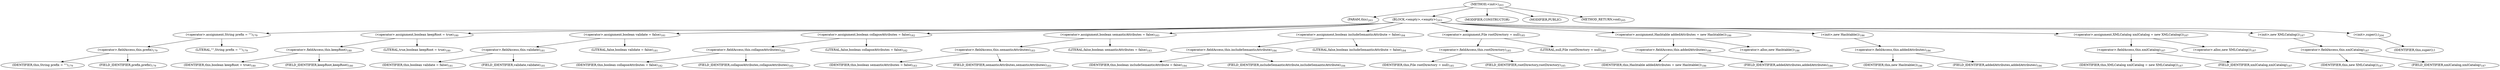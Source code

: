 digraph "&lt;init&gt;" {  
"162" [label = <(METHOD,&lt;init&gt;)<SUB>203</SUB>> ]
"4" [label = <(PARAM,this)<SUB>203</SUB>> ]
"163" [label = <(BLOCK,&lt;empty&gt;,&lt;empty&gt;)<SUB>203</SUB>> ]
"164" [label = <(&lt;operator&gt;.assignment,String prefix = &quot;&quot;)<SUB>179</SUB>> ]
"165" [label = <(&lt;operator&gt;.fieldAccess,this.prefix)<SUB>179</SUB>> ]
"166" [label = <(IDENTIFIER,this,String prefix = &quot;&quot;)<SUB>179</SUB>> ]
"167" [label = <(FIELD_IDENTIFIER,prefix,prefix)<SUB>179</SUB>> ]
"168" [label = <(LITERAL,&quot;&quot;,String prefix = &quot;&quot;)<SUB>179</SUB>> ]
"169" [label = <(&lt;operator&gt;.assignment,boolean keepRoot = true)<SUB>180</SUB>> ]
"170" [label = <(&lt;operator&gt;.fieldAccess,this.keepRoot)<SUB>180</SUB>> ]
"171" [label = <(IDENTIFIER,this,boolean keepRoot = true)<SUB>180</SUB>> ]
"172" [label = <(FIELD_IDENTIFIER,keepRoot,keepRoot)<SUB>180</SUB>> ]
"173" [label = <(LITERAL,true,boolean keepRoot = true)<SUB>180</SUB>> ]
"174" [label = <(&lt;operator&gt;.assignment,boolean validate = false)<SUB>181</SUB>> ]
"175" [label = <(&lt;operator&gt;.fieldAccess,this.validate)<SUB>181</SUB>> ]
"176" [label = <(IDENTIFIER,this,boolean validate = false)<SUB>181</SUB>> ]
"177" [label = <(FIELD_IDENTIFIER,validate,validate)<SUB>181</SUB>> ]
"178" [label = <(LITERAL,false,boolean validate = false)<SUB>181</SUB>> ]
"179" [label = <(&lt;operator&gt;.assignment,boolean collapseAttributes = false)<SUB>182</SUB>> ]
"180" [label = <(&lt;operator&gt;.fieldAccess,this.collapseAttributes)<SUB>182</SUB>> ]
"181" [label = <(IDENTIFIER,this,boolean collapseAttributes = false)<SUB>182</SUB>> ]
"182" [label = <(FIELD_IDENTIFIER,collapseAttributes,collapseAttributes)<SUB>182</SUB>> ]
"183" [label = <(LITERAL,false,boolean collapseAttributes = false)<SUB>182</SUB>> ]
"184" [label = <(&lt;operator&gt;.assignment,boolean semanticAttributes = false)<SUB>183</SUB>> ]
"185" [label = <(&lt;operator&gt;.fieldAccess,this.semanticAttributes)<SUB>183</SUB>> ]
"186" [label = <(IDENTIFIER,this,boolean semanticAttributes = false)<SUB>183</SUB>> ]
"187" [label = <(FIELD_IDENTIFIER,semanticAttributes,semanticAttributes)<SUB>183</SUB>> ]
"188" [label = <(LITERAL,false,boolean semanticAttributes = false)<SUB>183</SUB>> ]
"189" [label = <(&lt;operator&gt;.assignment,boolean includeSemanticAttribute = false)<SUB>184</SUB>> ]
"190" [label = <(&lt;operator&gt;.fieldAccess,this.includeSemanticAttribute)<SUB>184</SUB>> ]
"191" [label = <(IDENTIFIER,this,boolean includeSemanticAttribute = false)<SUB>184</SUB>> ]
"192" [label = <(FIELD_IDENTIFIER,includeSemanticAttribute,includeSemanticAttribute)<SUB>184</SUB>> ]
"193" [label = <(LITERAL,false,boolean includeSemanticAttribute = false)<SUB>184</SUB>> ]
"194" [label = <(&lt;operator&gt;.assignment,File rootDirectory = null)<SUB>185</SUB>> ]
"195" [label = <(&lt;operator&gt;.fieldAccess,this.rootDirectory)<SUB>185</SUB>> ]
"196" [label = <(IDENTIFIER,this,File rootDirectory = null)<SUB>185</SUB>> ]
"197" [label = <(FIELD_IDENTIFIER,rootDirectory,rootDirectory)<SUB>185</SUB>> ]
"198" [label = <(LITERAL,null,File rootDirectory = null)<SUB>185</SUB>> ]
"199" [label = <(&lt;operator&gt;.assignment,Hashtable addedAttributes = new Hashtable())<SUB>186</SUB>> ]
"200" [label = <(&lt;operator&gt;.fieldAccess,this.addedAttributes)<SUB>186</SUB>> ]
"201" [label = <(IDENTIFIER,this,Hashtable addedAttributes = new Hashtable())<SUB>186</SUB>> ]
"202" [label = <(FIELD_IDENTIFIER,addedAttributes,addedAttributes)<SUB>186</SUB>> ]
"203" [label = <(&lt;operator&gt;.alloc,new Hashtable())<SUB>186</SUB>> ]
"204" [label = <(&lt;init&gt;,new Hashtable())<SUB>186</SUB>> ]
"205" [label = <(&lt;operator&gt;.fieldAccess,this.addedAttributes)<SUB>186</SUB>> ]
"206" [label = <(IDENTIFIER,this,new Hashtable())<SUB>186</SUB>> ]
"207" [label = <(FIELD_IDENTIFIER,addedAttributes,addedAttributes)<SUB>186</SUB>> ]
"208" [label = <(&lt;operator&gt;.assignment,XMLCatalog xmlCatalog = new XMLCatalog())<SUB>187</SUB>> ]
"209" [label = <(&lt;operator&gt;.fieldAccess,this.xmlCatalog)<SUB>187</SUB>> ]
"210" [label = <(IDENTIFIER,this,XMLCatalog xmlCatalog = new XMLCatalog())<SUB>187</SUB>> ]
"211" [label = <(FIELD_IDENTIFIER,xmlCatalog,xmlCatalog)<SUB>187</SUB>> ]
"212" [label = <(&lt;operator&gt;.alloc,new XMLCatalog())<SUB>187</SUB>> ]
"213" [label = <(&lt;init&gt;,new XMLCatalog())<SUB>187</SUB>> ]
"214" [label = <(&lt;operator&gt;.fieldAccess,this.xmlCatalog)<SUB>187</SUB>> ]
"215" [label = <(IDENTIFIER,this,new XMLCatalog())<SUB>187</SUB>> ]
"216" [label = <(FIELD_IDENTIFIER,xmlCatalog,xmlCatalog)<SUB>187</SUB>> ]
"217" [label = <(&lt;init&gt;,super();)<SUB>204</SUB>> ]
"3" [label = <(IDENTIFIER,this,super();)> ]
"218" [label = <(MODIFIER,CONSTRUCTOR)> ]
"219" [label = <(MODIFIER,PUBLIC)> ]
"220" [label = <(METHOD_RETURN,void)<SUB>205</SUB>> ]
  "162" -> "4" 
  "162" -> "163" 
  "162" -> "218" 
  "162" -> "219" 
  "162" -> "220" 
  "163" -> "164" 
  "163" -> "169" 
  "163" -> "174" 
  "163" -> "179" 
  "163" -> "184" 
  "163" -> "189" 
  "163" -> "194" 
  "163" -> "199" 
  "163" -> "204" 
  "163" -> "208" 
  "163" -> "213" 
  "163" -> "217" 
  "164" -> "165" 
  "164" -> "168" 
  "165" -> "166" 
  "165" -> "167" 
  "169" -> "170" 
  "169" -> "173" 
  "170" -> "171" 
  "170" -> "172" 
  "174" -> "175" 
  "174" -> "178" 
  "175" -> "176" 
  "175" -> "177" 
  "179" -> "180" 
  "179" -> "183" 
  "180" -> "181" 
  "180" -> "182" 
  "184" -> "185" 
  "184" -> "188" 
  "185" -> "186" 
  "185" -> "187" 
  "189" -> "190" 
  "189" -> "193" 
  "190" -> "191" 
  "190" -> "192" 
  "194" -> "195" 
  "194" -> "198" 
  "195" -> "196" 
  "195" -> "197" 
  "199" -> "200" 
  "199" -> "203" 
  "200" -> "201" 
  "200" -> "202" 
  "204" -> "205" 
  "205" -> "206" 
  "205" -> "207" 
  "208" -> "209" 
  "208" -> "212" 
  "209" -> "210" 
  "209" -> "211" 
  "213" -> "214" 
  "214" -> "215" 
  "214" -> "216" 
  "217" -> "3" 
}
